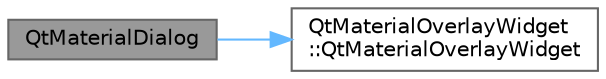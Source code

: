 digraph "QtMaterialDialog"
{
 // LATEX_PDF_SIZE
  bgcolor="transparent";
  edge [fontname=Helvetica,fontsize=10,labelfontname=Helvetica,labelfontsize=10];
  node [fontname=Helvetica,fontsize=10,shape=box,height=0.2,width=0.4];
  rankdir="LR";
  Node1 [id="Node000001",label="QtMaterialDialog",height=0.2,width=0.4,color="gray40", fillcolor="grey60", style="filled", fontcolor="black",tooltip="构造函数，初始化对话框"];
  Node1 -> Node2 [id="edge1_Node000001_Node000002",color="steelblue1",style="solid",tooltip=" "];
  Node2 [id="Node000002",label="QtMaterialOverlayWidget\l::QtMaterialOverlayWidget",height=0.2,width=0.4,color="grey40", fillcolor="white", style="filled",URL="$class_qt_material_overlay_widget.html#a0bf5c14047a2303a827e91fadde18b5b",tooltip="构造函数，初始化覆盖层控件"];
}
